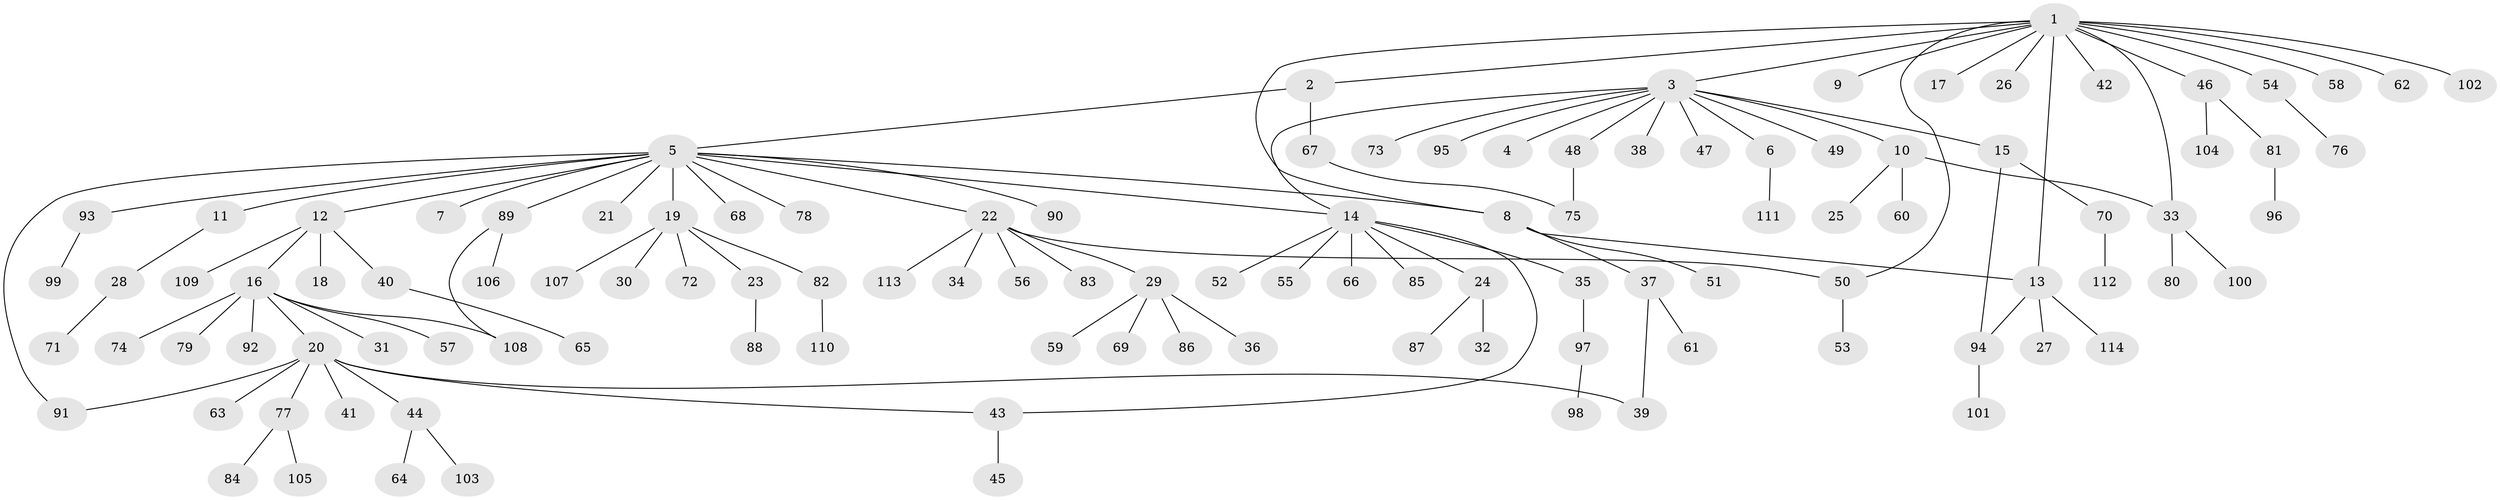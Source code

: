 // coarse degree distribution, {14: 0.011904761904761904, 3: 0.07142857142857142, 12: 0.011904761904761904, 1: 0.6190476190476191, 15: 0.011904761904761904, 4: 0.047619047619047616, 2: 0.16666666666666666, 8: 0.011904761904761904, 7: 0.023809523809523808, 5: 0.011904761904761904, 6: 0.011904761904761904}
// Generated by graph-tools (version 1.1) at 2025/41/03/06/25 10:41:46]
// undirected, 114 vertices, 124 edges
graph export_dot {
graph [start="1"]
  node [color=gray90,style=filled];
  1;
  2;
  3;
  4;
  5;
  6;
  7;
  8;
  9;
  10;
  11;
  12;
  13;
  14;
  15;
  16;
  17;
  18;
  19;
  20;
  21;
  22;
  23;
  24;
  25;
  26;
  27;
  28;
  29;
  30;
  31;
  32;
  33;
  34;
  35;
  36;
  37;
  38;
  39;
  40;
  41;
  42;
  43;
  44;
  45;
  46;
  47;
  48;
  49;
  50;
  51;
  52;
  53;
  54;
  55;
  56;
  57;
  58;
  59;
  60;
  61;
  62;
  63;
  64;
  65;
  66;
  67;
  68;
  69;
  70;
  71;
  72;
  73;
  74;
  75;
  76;
  77;
  78;
  79;
  80;
  81;
  82;
  83;
  84;
  85;
  86;
  87;
  88;
  89;
  90;
  91;
  92;
  93;
  94;
  95;
  96;
  97;
  98;
  99;
  100;
  101;
  102;
  103;
  104;
  105;
  106;
  107;
  108;
  109;
  110;
  111;
  112;
  113;
  114;
  1 -- 2;
  1 -- 3;
  1 -- 8;
  1 -- 9;
  1 -- 13;
  1 -- 17;
  1 -- 26;
  1 -- 33;
  1 -- 42;
  1 -- 46;
  1 -- 50;
  1 -- 54;
  1 -- 58;
  1 -- 62;
  1 -- 102;
  2 -- 5;
  2 -- 67;
  3 -- 4;
  3 -- 6;
  3 -- 10;
  3 -- 14;
  3 -- 15;
  3 -- 38;
  3 -- 47;
  3 -- 48;
  3 -- 49;
  3 -- 73;
  3 -- 95;
  5 -- 7;
  5 -- 8;
  5 -- 11;
  5 -- 12;
  5 -- 14;
  5 -- 19;
  5 -- 21;
  5 -- 22;
  5 -- 68;
  5 -- 78;
  5 -- 89;
  5 -- 90;
  5 -- 91;
  5 -- 93;
  6 -- 111;
  8 -- 13;
  8 -- 37;
  8 -- 51;
  10 -- 25;
  10 -- 33;
  10 -- 60;
  11 -- 28;
  12 -- 16;
  12 -- 18;
  12 -- 40;
  12 -- 109;
  13 -- 27;
  13 -- 94;
  13 -- 114;
  14 -- 24;
  14 -- 35;
  14 -- 43;
  14 -- 52;
  14 -- 55;
  14 -- 66;
  14 -- 85;
  15 -- 70;
  15 -- 94;
  16 -- 20;
  16 -- 31;
  16 -- 57;
  16 -- 74;
  16 -- 79;
  16 -- 92;
  16 -- 108;
  19 -- 23;
  19 -- 30;
  19 -- 72;
  19 -- 82;
  19 -- 107;
  20 -- 39;
  20 -- 41;
  20 -- 43;
  20 -- 44;
  20 -- 63;
  20 -- 77;
  20 -- 91;
  22 -- 29;
  22 -- 34;
  22 -- 50;
  22 -- 56;
  22 -- 83;
  22 -- 113;
  23 -- 88;
  24 -- 32;
  24 -- 87;
  28 -- 71;
  29 -- 36;
  29 -- 59;
  29 -- 69;
  29 -- 86;
  33 -- 80;
  33 -- 100;
  35 -- 97;
  37 -- 39;
  37 -- 61;
  40 -- 65;
  43 -- 45;
  44 -- 64;
  44 -- 103;
  46 -- 81;
  46 -- 104;
  48 -- 75;
  50 -- 53;
  54 -- 76;
  67 -- 75;
  70 -- 112;
  77 -- 84;
  77 -- 105;
  81 -- 96;
  82 -- 110;
  89 -- 106;
  89 -- 108;
  93 -- 99;
  94 -- 101;
  97 -- 98;
}

